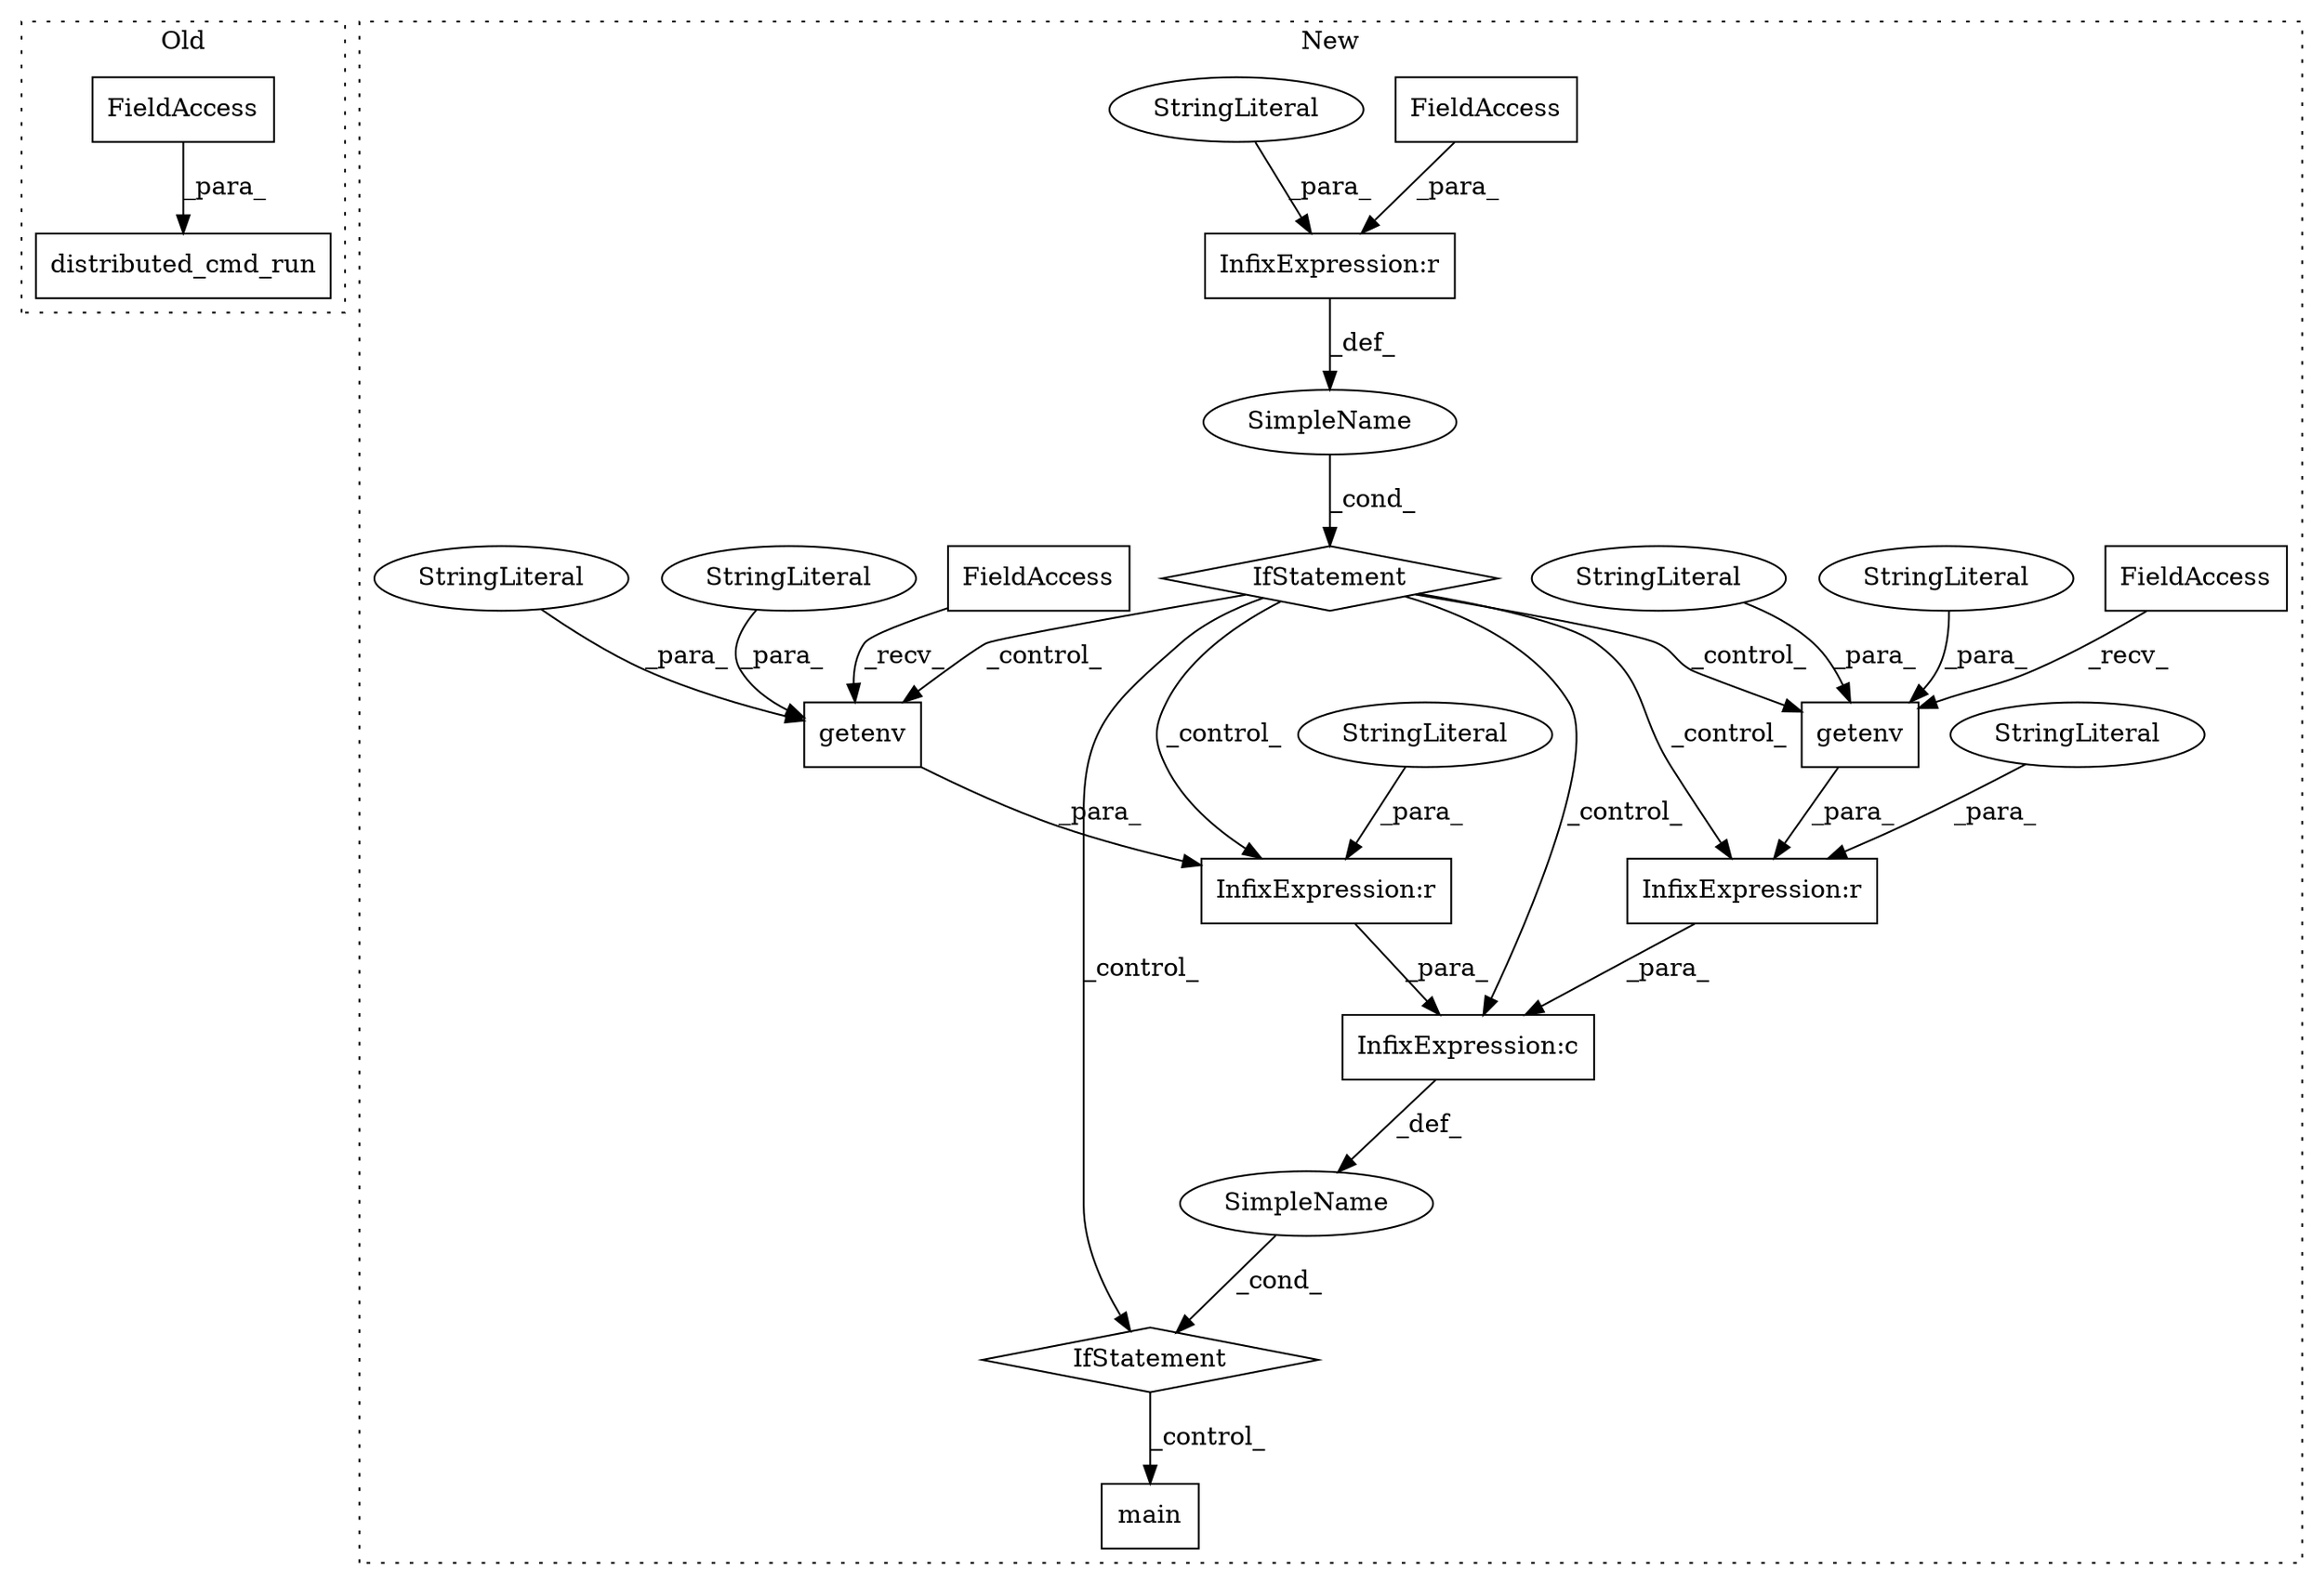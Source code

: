 digraph G {
subgraph cluster0 {
1 [label="distributed_cmd_run" a="32" s="1187,1212" l="20,1" shape="box"];
10 [label="FieldAccess" a="22" s="1207" l="5" shape="box"];
label = "Old";
style="dotted";
}
subgraph cluster1 {
2 [label="IfStatement" a="25" s="1277,1352" l="4,2" shape="diamond"];
3 [label="SimpleName" a="42" s="" l="" shape="ellipse"];
4 [label="InfixExpression:c" a="27" s="1315" l="4" shape="box"];
5 [label="InfixExpression:r" a="27" s="1307" l="4" shape="box"];
6 [label="InfixExpression:r" a="27" s="1253" l="4" shape="box"];
7 [label="InfixExpression:r" a="27" s="1344" l="4" shape="box"];
8 [label="SimpleName" a="42" s="" l="" shape="ellipse"];
9 [label="main" a="32" s="1364" l="6" shape="box"];
11 [label="FieldAccess" a="22" s="1245" l="8" shape="box"];
12 [label="IfStatement" a="25" s="1241,1267" l="4,2" shape="diamond"];
13 [label="StringLiteral" a="45" s="1348" l="3" shape="ellipse"];
14 [label="StringLiteral" a="45" s="1311" l="3" shape="ellipse"];
15 [label="StringLiteral" a="45" s="1257" l="10" shape="ellipse"];
16 [label="getenv" a="32" s="1285,1306" l="7,1" shape="box"];
17 [label="StringLiteral" a="45" s="1292" l="10" shape="ellipse"];
18 [label="StringLiteral" a="45" s="1303" l="3" shape="ellipse"];
19 [label="getenv" a="32" s="1323,1343" l="7,1" shape="box"];
20 [label="StringLiteral" a="45" s="1330" l="9" shape="ellipse"];
21 [label="StringLiteral" a="45" s="1340" l="3" shape="ellipse"];
22 [label="FieldAccess" a="22" s="1320" l="2" shape="box"];
23 [label="FieldAccess" a="22" s="1282" l="2" shape="box"];
label = "New";
style="dotted";
}
2 -> 9 [label="_control_"];
3 -> 12 [label="_cond_"];
4 -> 8 [label="_def_"];
5 -> 4 [label="_para_"];
6 -> 3 [label="_def_"];
7 -> 4 [label="_para_"];
8 -> 2 [label="_cond_"];
10 -> 1 [label="_para_"];
11 -> 6 [label="_para_"];
12 -> 4 [label="_control_"];
12 -> 19 [label="_control_"];
12 -> 16 [label="_control_"];
12 -> 2 [label="_control_"];
12 -> 7 [label="_control_"];
12 -> 5 [label="_control_"];
13 -> 7 [label="_para_"];
14 -> 5 [label="_para_"];
15 -> 6 [label="_para_"];
16 -> 5 [label="_para_"];
17 -> 16 [label="_para_"];
18 -> 16 [label="_para_"];
19 -> 7 [label="_para_"];
20 -> 19 [label="_para_"];
21 -> 19 [label="_para_"];
22 -> 19 [label="_recv_"];
23 -> 16 [label="_recv_"];
}